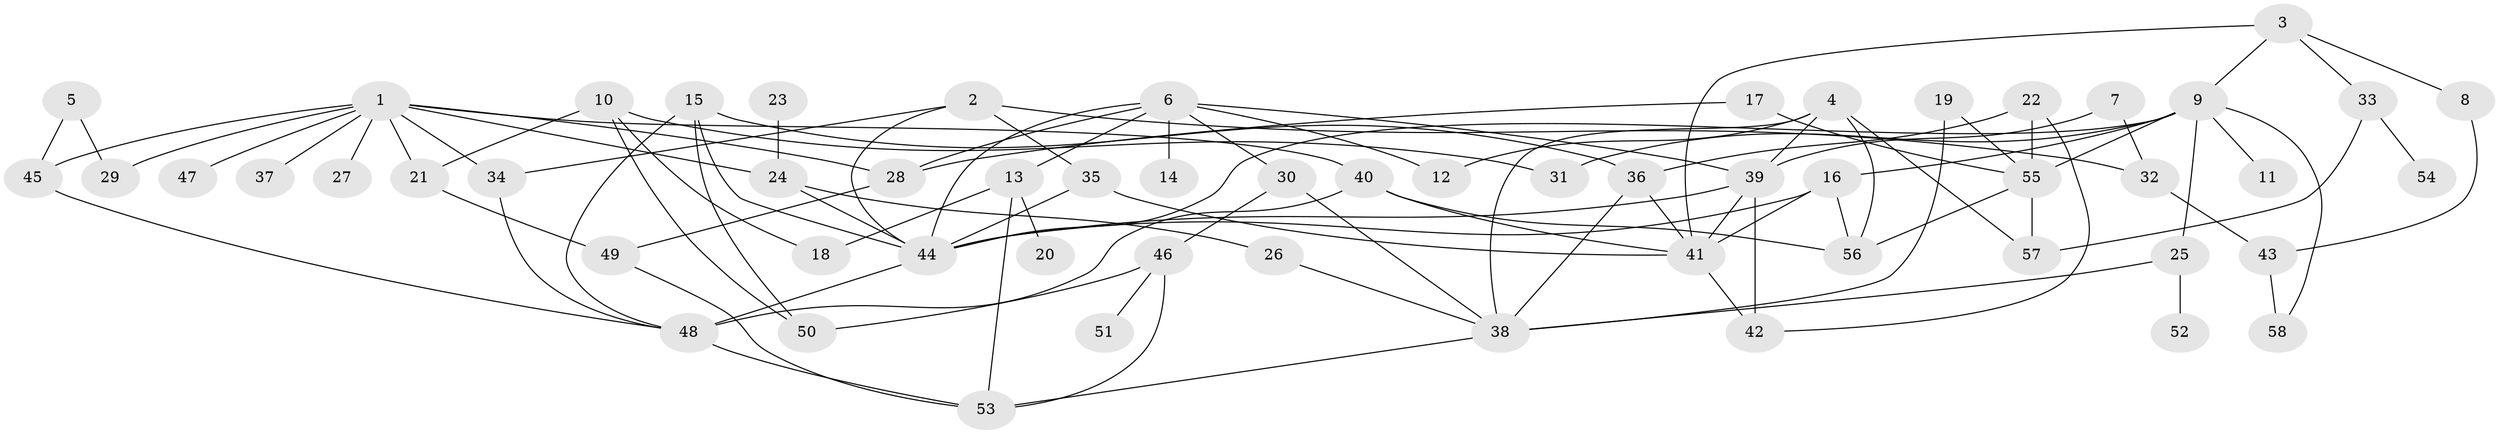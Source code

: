 // original degree distribution, {5: 0.06896551724137931, 6: 0.02586206896551724, 3: 0.2413793103448276, 4: 0.19827586206896552, 2: 0.25862068965517243, 1: 0.20689655172413793}
// Generated by graph-tools (version 1.1) at 2025/25/03/09/25 03:25:29]
// undirected, 58 vertices, 99 edges
graph export_dot {
graph [start="1"]
  node [color=gray90,style=filled];
  1;
  2;
  3;
  4;
  5;
  6;
  7;
  8;
  9;
  10;
  11;
  12;
  13;
  14;
  15;
  16;
  17;
  18;
  19;
  20;
  21;
  22;
  23;
  24;
  25;
  26;
  27;
  28;
  29;
  30;
  31;
  32;
  33;
  34;
  35;
  36;
  37;
  38;
  39;
  40;
  41;
  42;
  43;
  44;
  45;
  46;
  47;
  48;
  49;
  50;
  51;
  52;
  53;
  54;
  55;
  56;
  57;
  58;
  1 -- 21 [weight=1.0];
  1 -- 24 [weight=1.0];
  1 -- 27 [weight=1.0];
  1 -- 28 [weight=1.0];
  1 -- 29 [weight=1.0];
  1 -- 34 [weight=1.0];
  1 -- 37 [weight=1.0];
  1 -- 40 [weight=1.0];
  1 -- 45 [weight=1.0];
  1 -- 47 [weight=1.0];
  2 -- 32 [weight=1.0];
  2 -- 34 [weight=1.0];
  2 -- 35 [weight=1.0];
  2 -- 44 [weight=1.0];
  3 -- 8 [weight=1.0];
  3 -- 9 [weight=1.0];
  3 -- 33 [weight=1.0];
  3 -- 41 [weight=1.0];
  4 -- 12 [weight=1.0];
  4 -- 38 [weight=1.0];
  4 -- 39 [weight=1.0];
  4 -- 56 [weight=1.0];
  4 -- 57 [weight=1.0];
  5 -- 29 [weight=1.0];
  5 -- 45 [weight=1.0];
  6 -- 12 [weight=1.0];
  6 -- 13 [weight=1.0];
  6 -- 14 [weight=1.0];
  6 -- 28 [weight=2.0];
  6 -- 30 [weight=1.0];
  6 -- 39 [weight=1.0];
  6 -- 44 [weight=1.0];
  7 -- 32 [weight=1.0];
  7 -- 39 [weight=1.0];
  8 -- 43 [weight=1.0];
  9 -- 11 [weight=1.0];
  9 -- 16 [weight=1.0];
  9 -- 25 [weight=1.0];
  9 -- 31 [weight=1.0];
  9 -- 44 [weight=1.0];
  9 -- 55 [weight=1.0];
  9 -- 58 [weight=1.0];
  10 -- 18 [weight=1.0];
  10 -- 21 [weight=1.0];
  10 -- 31 [weight=1.0];
  10 -- 50 [weight=1.0];
  13 -- 18 [weight=1.0];
  13 -- 20 [weight=1.0];
  13 -- 53 [weight=1.0];
  15 -- 36 [weight=1.0];
  15 -- 44 [weight=1.0];
  15 -- 48 [weight=1.0];
  15 -- 50 [weight=1.0];
  16 -- 41 [weight=1.0];
  16 -- 44 [weight=1.0];
  16 -- 56 [weight=1.0];
  17 -- 28 [weight=1.0];
  17 -- 55 [weight=1.0];
  19 -- 38 [weight=1.0];
  19 -- 55 [weight=1.0];
  21 -- 49 [weight=1.0];
  22 -- 36 [weight=1.0];
  22 -- 42 [weight=1.0];
  22 -- 55 [weight=1.0];
  23 -- 24 [weight=1.0];
  24 -- 26 [weight=1.0];
  24 -- 44 [weight=1.0];
  25 -- 38 [weight=1.0];
  25 -- 52 [weight=1.0];
  26 -- 38 [weight=1.0];
  28 -- 49 [weight=1.0];
  30 -- 38 [weight=1.0];
  30 -- 46 [weight=1.0];
  32 -- 43 [weight=1.0];
  33 -- 54 [weight=1.0];
  33 -- 57 [weight=1.0];
  34 -- 48 [weight=1.0];
  35 -- 41 [weight=1.0];
  35 -- 44 [weight=1.0];
  36 -- 38 [weight=1.0];
  36 -- 41 [weight=1.0];
  38 -- 53 [weight=1.0];
  39 -- 41 [weight=1.0];
  39 -- 42 [weight=1.0];
  39 -- 44 [weight=1.0];
  40 -- 41 [weight=1.0];
  40 -- 48 [weight=2.0];
  40 -- 56 [weight=1.0];
  41 -- 42 [weight=1.0];
  43 -- 58 [weight=1.0];
  44 -- 48 [weight=1.0];
  45 -- 48 [weight=1.0];
  46 -- 50 [weight=1.0];
  46 -- 51 [weight=1.0];
  46 -- 53 [weight=1.0];
  48 -- 53 [weight=1.0];
  49 -- 53 [weight=1.0];
  55 -- 56 [weight=1.0];
  55 -- 57 [weight=1.0];
}
